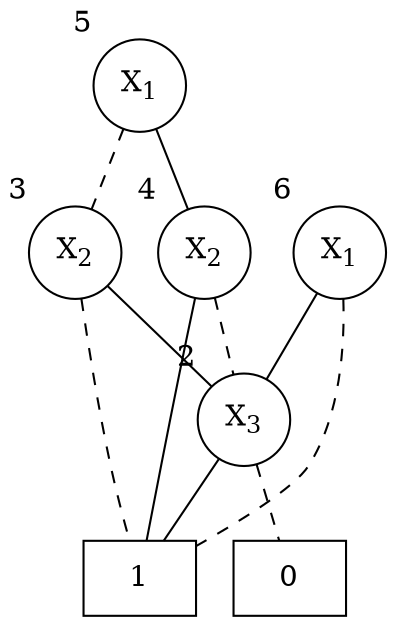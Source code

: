 graph { 1 [shape=box] 0 [shape=box]  2 [label=<X<SUB>3</SUB>>,shape=circle, xlabel=2]  2 -- 0 [style=dashed] 2 -- 1  3 [label=<X<SUB>2</SUB>>,shape=circle, xlabel=3]  3 -- 1 [style=dashed] 3 -- 2  4 [label=<X<SUB>2</SUB>>,shape=circle, xlabel=4]  4 -- 2 [style=dashed] 4 -- 1  5 [label=<X<SUB>1</SUB>>,shape=circle, xlabel=5]  5 -- 3 [style=dashed] 5 -- 4  6 [label=<X<SUB>1</SUB>>,shape=circle, xlabel=6]  6 -- 1 [style=dashed] 6 -- 2 }
